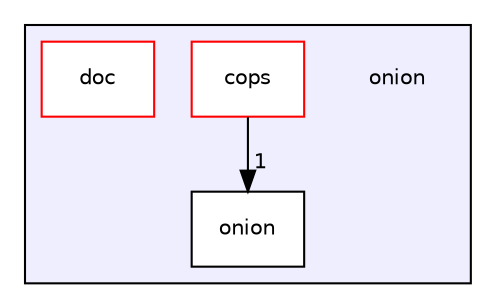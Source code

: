 digraph "/Users/ladeira/Documents/src/onion" {
  compound=true
  node [ fontsize="10", fontname="Helvetica"];
  edge [ labelfontsize="10", labelfontname="Helvetica"];
  subgraph clusterdir_768391f28944dce58af16eb0f1f9e6f7 {
    graph [ bgcolor="#eeeeff", pencolor="black", label="" URL="dir_768391f28944dce58af16eb0f1f9e6f7.html"];
    dir_768391f28944dce58af16eb0f1f9e6f7 [shape=plaintext label="onion"];
    dir_85956902490f597b4eb5733f3dffc513 [shape=box label="cops" color="red" fillcolor="white" style="filled" URL="dir_85956902490f597b4eb5733f3dffc513.html"];
    dir_bda57db7ac88f071ac45cf1ed4fb631a [shape=box label="doc" color="red" fillcolor="white" style="filled" URL="dir_bda57db7ac88f071ac45cf1ed4fb631a.html"];
    dir_aa03dd98a0e33e4b253be7365e0e36b3 [shape=box label="onion" color="black" fillcolor="white" style="filled" URL="dir_aa03dd98a0e33e4b253be7365e0e36b3.html"];
  }
  dir_85956902490f597b4eb5733f3dffc513->dir_aa03dd98a0e33e4b253be7365e0e36b3 [headlabel="1", labeldistance=1.5 headhref="dir_000001_000009.html"];
}
